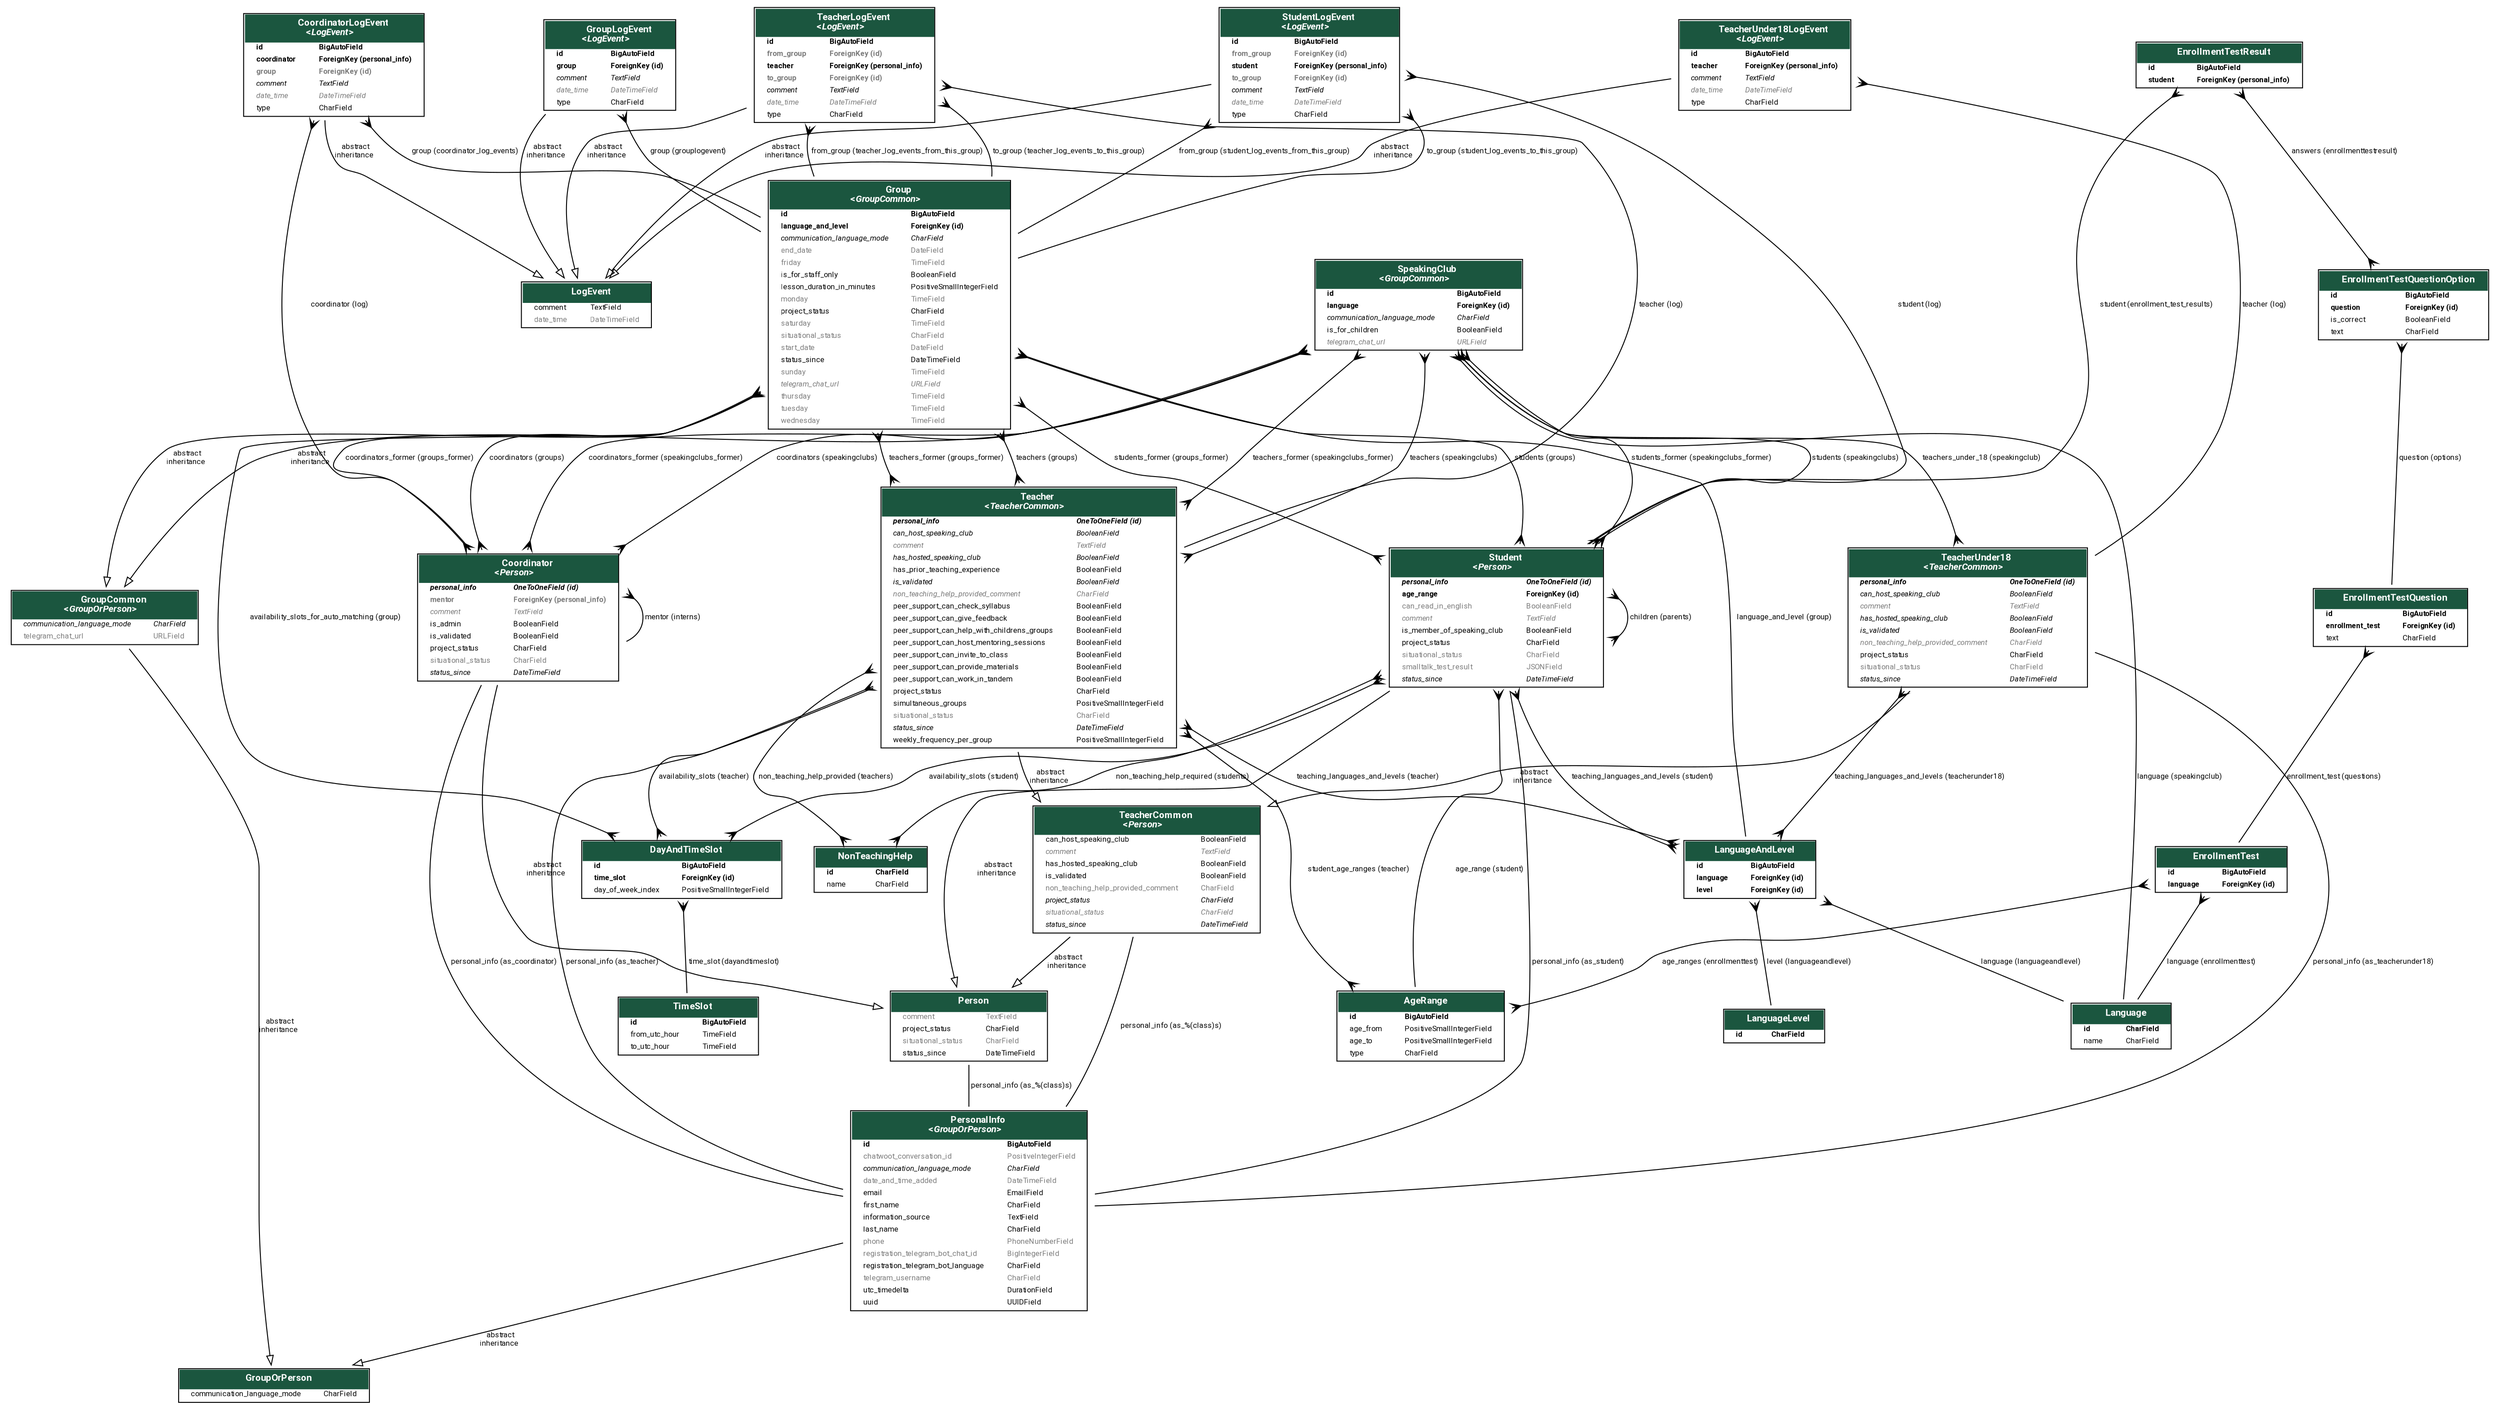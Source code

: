 digraph model_graph {
  // Dotfile by Django-Extensions graph_models
  // Created: 2023-09-27 17:02
  // Cli Options: --output erd.dot --theme django2018 --layout fdp --rankdir TB --arrow crow --verbosity 2 api

  fontname = "Roboto"
  fontsize = 8
  splines  = true
  rankdir = "TB"

  node [
    fontname = "Roboto"
    fontsize = 8
    shape = "plaintext"
  ]

  edge [
    fontname = "Roboto"
    fontsize = 8
  ]

  // Labels


  api_models_shared_abstract_person_Person [label=<
    <TABLE BGCOLOR="white" BORDER="1" CELLBORDER="0" CELLSPACING="0">
    <TR><TD COLSPAN="2" CELLPADDING="5" ALIGN="CENTER" BGCOLOR="#1b563f">
    <FONT FACE="Roboto" COLOR="white" POINT-SIZE="10"><B>
    Person
    </B></FONT></TD></TR>
  
  
    <TR><TD ALIGN="LEFT" BORDER="0">
    <FONT COLOR="#7B7B7B" FACE="Roboto">comment</FONT>
    </TD><TD ALIGN="LEFT">
    <FONT COLOR="#7B7B7B" FACE="Roboto">TextField</FONT>
    </TD></TR>
  
  
  
    <TR><TD ALIGN="LEFT" BORDER="0">
    <FONT FACE="Roboto">project_status</FONT>
    </TD><TD ALIGN="LEFT">
    <FONT FACE="Roboto">CharField</FONT>
    </TD></TR>
  
  
  
    <TR><TD ALIGN="LEFT" BORDER="0">
    <FONT COLOR="#7B7B7B" FACE="Roboto">situational_status</FONT>
    </TD><TD ALIGN="LEFT">
    <FONT COLOR="#7B7B7B" FACE="Roboto">CharField</FONT>
    </TD></TR>
  
  
  
    <TR><TD ALIGN="LEFT" BORDER="0">
    <FONT FACE="Roboto">status_since</FONT>
    </TD><TD ALIGN="LEFT">
    <FONT FACE="Roboto">DateTimeField</FONT>
    </TD></TR>
  
  
    </TABLE>
    >]

  api_models_group_GroupCommon [label=<
    <TABLE BGCOLOR="white" BORDER="1" CELLBORDER="0" CELLSPACING="0">
    <TR><TD COLSPAN="2" CELLPADDING="5" ALIGN="CENTER" BGCOLOR="#1b563f">
    <FONT FACE="Roboto" COLOR="white" POINT-SIZE="10"><B>
    GroupCommon<BR/>&lt;<FONT FACE="Roboto"><I>GroupOrPerson</I></FONT>&gt;
    </B></FONT></TD></TR>
  
  
    <TR><TD ALIGN="LEFT" BORDER="0">
    <FONT FACE="Roboto"><I>communication_language_mode</I></FONT>
    </TD><TD ALIGN="LEFT">
    <FONT FACE="Roboto"><I>CharField</I></FONT>
    </TD></TR>
  
  
  
    <TR><TD ALIGN="LEFT" BORDER="0">
    <FONT COLOR="#7B7B7B" FACE="Roboto">telegram_chat_url</FONT>
    </TD><TD ALIGN="LEFT">
    <FONT COLOR="#7B7B7B" FACE="Roboto">URLField</FONT>
    </TD></TR>
  
  
    </TABLE>
    >]

  api_models_shared_abstract_teacher_common_TeacherCommon [label=<
    <TABLE BGCOLOR="white" BORDER="1" CELLBORDER="0" CELLSPACING="0">
    <TR><TD COLSPAN="2" CELLPADDING="5" ALIGN="CENTER" BGCOLOR="#1b563f">
    <FONT FACE="Roboto" COLOR="white" POINT-SIZE="10"><B>
    TeacherCommon<BR/>&lt;<FONT FACE="Roboto"><I>Person</I></FONT>&gt;
    </B></FONT></TD></TR>
  
  
    <TR><TD ALIGN="LEFT" BORDER="0">
    <FONT FACE="Roboto">can_host_speaking_club</FONT>
    </TD><TD ALIGN="LEFT">
    <FONT FACE="Roboto">BooleanField</FONT>
    </TD></TR>
  
  
  
    <TR><TD ALIGN="LEFT" BORDER="0">
    <FONT COLOR="#7B7B7B" FACE="Roboto"><I>comment</I></FONT>
    </TD><TD ALIGN="LEFT">
    <FONT COLOR="#7B7B7B" FACE="Roboto"><I>TextField</I></FONT>
    </TD></TR>
  
  
  
    <TR><TD ALIGN="LEFT" BORDER="0">
    <FONT FACE="Roboto">has_hosted_speaking_club</FONT>
    </TD><TD ALIGN="LEFT">
    <FONT FACE="Roboto">BooleanField</FONT>
    </TD></TR>
  
  
  
    <TR><TD ALIGN="LEFT" BORDER="0">
    <FONT FACE="Roboto">is_validated</FONT>
    </TD><TD ALIGN="LEFT">
    <FONT FACE="Roboto">BooleanField</FONT>
    </TD></TR>
  
  
  
    <TR><TD ALIGN="LEFT" BORDER="0">
    <FONT COLOR="#7B7B7B" FACE="Roboto">non_teaching_help_provided_comment</FONT>
    </TD><TD ALIGN="LEFT">
    <FONT COLOR="#7B7B7B" FACE="Roboto">CharField</FONT>
    </TD></TR>
  
  
  
    <TR><TD ALIGN="LEFT" BORDER="0">
    <FONT FACE="Roboto"><I>project_status</I></FONT>
    </TD><TD ALIGN="LEFT">
    <FONT FACE="Roboto"><I>CharField</I></FONT>
    </TD></TR>
  
  
  
    <TR><TD ALIGN="LEFT" BORDER="0">
    <FONT COLOR="#7B7B7B" FACE="Roboto"><I>situational_status</I></FONT>
    </TD><TD ALIGN="LEFT">
    <FONT COLOR="#7B7B7B" FACE="Roboto"><I>CharField</I></FONT>
    </TD></TR>
  
  
  
    <TR><TD ALIGN="LEFT" BORDER="0">
    <FONT FACE="Roboto"><I>status_since</I></FONT>
    </TD><TD ALIGN="LEFT">
    <FONT FACE="Roboto"><I>DateTimeField</I></FONT>
    </TD></TR>
  
  
    </TABLE>
    >]

  api_models_shared_abstract_group_or_person_GroupOrPerson [label=<
    <TABLE BGCOLOR="white" BORDER="1" CELLBORDER="0" CELLSPACING="0">
    <TR><TD COLSPAN="2" CELLPADDING="5" ALIGN="CENTER" BGCOLOR="#1b563f">
    <FONT FACE="Roboto" COLOR="white" POINT-SIZE="10"><B>
    GroupOrPerson
    </B></FONT></TD></TR>
  
  
    <TR><TD ALIGN="LEFT" BORDER="0">
    <FONT FACE="Roboto">communication_language_mode</FONT>
    </TD><TD ALIGN="LEFT">
    <FONT FACE="Roboto">CharField</FONT>
    </TD></TR>
  
  
    </TABLE>
    >]

  api_models_log_event_LogEvent [label=<
    <TABLE BGCOLOR="white" BORDER="1" CELLBORDER="0" CELLSPACING="0">
    <TR><TD COLSPAN="2" CELLPADDING="5" ALIGN="CENTER" BGCOLOR="#1b563f">
    <FONT FACE="Roboto" COLOR="white" POINT-SIZE="10"><B>
    LogEvent
    </B></FONT></TD></TR>
  
  
    <TR><TD ALIGN="LEFT" BORDER="0">
    <FONT FACE="Roboto">comment</FONT>
    </TD><TD ALIGN="LEFT">
    <FONT FACE="Roboto">TextField</FONT>
    </TD></TR>
  
  
  
    <TR><TD ALIGN="LEFT" BORDER="0">
    <FONT COLOR="#7B7B7B" FACE="Roboto">date_time</FONT>
    </TD><TD ALIGN="LEFT">
    <FONT COLOR="#7B7B7B" FACE="Roboto">DateTimeField</FONT>
    </TD></TR>
  
  
    </TABLE>
    >]

  api_models_age_range_AgeRange [label=<
    <TABLE BGCOLOR="white" BORDER="1" CELLBORDER="0" CELLSPACING="0">
    <TR><TD COLSPAN="2" CELLPADDING="5" ALIGN="CENTER" BGCOLOR="#1b563f">
    <FONT FACE="Roboto" COLOR="white" POINT-SIZE="10"><B>
    AgeRange
    </B></FONT></TD></TR>
  
  
    <TR><TD ALIGN="LEFT" BORDER="0">
    <FONT FACE="Roboto"><B>id</B></FONT>
    </TD><TD ALIGN="LEFT">
    <FONT FACE="Roboto"><B>BigAutoField</B></FONT>
    </TD></TR>
  
  
  
    <TR><TD ALIGN="LEFT" BORDER="0">
    <FONT FACE="Roboto">age_from</FONT>
    </TD><TD ALIGN="LEFT">
    <FONT FACE="Roboto">PositiveSmallIntegerField</FONT>
    </TD></TR>
  
  
  
    <TR><TD ALIGN="LEFT" BORDER="0">
    <FONT FACE="Roboto">age_to</FONT>
    </TD><TD ALIGN="LEFT">
    <FONT FACE="Roboto">PositiveSmallIntegerField</FONT>
    </TD></TR>
  
  
  
    <TR><TD ALIGN="LEFT" BORDER="0">
    <FONT FACE="Roboto">type</FONT>
    </TD><TD ALIGN="LEFT">
    <FONT FACE="Roboto">CharField</FONT>
    </TD></TR>
  
  
    </TABLE>
    >]

  api_models_personal_info_PersonalInfo [label=<
    <TABLE BGCOLOR="white" BORDER="1" CELLBORDER="0" CELLSPACING="0">
    <TR><TD COLSPAN="2" CELLPADDING="5" ALIGN="CENTER" BGCOLOR="#1b563f">
    <FONT FACE="Roboto" COLOR="white" POINT-SIZE="10"><B>
    PersonalInfo<BR/>&lt;<FONT FACE="Roboto"><I>GroupOrPerson</I></FONT>&gt;
    </B></FONT></TD></TR>
  
  
    <TR><TD ALIGN="LEFT" BORDER="0">
    <FONT FACE="Roboto"><B>id</B></FONT>
    </TD><TD ALIGN="LEFT">
    <FONT FACE="Roboto"><B>BigAutoField</B></FONT>
    </TD></TR>
  
  
  
    <TR><TD ALIGN="LEFT" BORDER="0">
    <FONT COLOR="#7B7B7B" FACE="Roboto">chatwoot_conversation_id</FONT>
    </TD><TD ALIGN="LEFT">
    <FONT COLOR="#7B7B7B" FACE="Roboto">PositiveIntegerField</FONT>
    </TD></TR>
  
  
  
    <TR><TD ALIGN="LEFT" BORDER="0">
    <FONT FACE="Roboto"><I>communication_language_mode</I></FONT>
    </TD><TD ALIGN="LEFT">
    <FONT FACE="Roboto"><I>CharField</I></FONT>
    </TD></TR>
  
  
  
    <TR><TD ALIGN="LEFT" BORDER="0">
    <FONT COLOR="#7B7B7B" FACE="Roboto">date_and_time_added</FONT>
    </TD><TD ALIGN="LEFT">
    <FONT COLOR="#7B7B7B" FACE="Roboto">DateTimeField</FONT>
    </TD></TR>
  
  
  
    <TR><TD ALIGN="LEFT" BORDER="0">
    <FONT FACE="Roboto">email</FONT>
    </TD><TD ALIGN="LEFT">
    <FONT FACE="Roboto">EmailField</FONT>
    </TD></TR>
  
  
  
    <TR><TD ALIGN="LEFT" BORDER="0">
    <FONT FACE="Roboto">first_name</FONT>
    </TD><TD ALIGN="LEFT">
    <FONT FACE="Roboto">CharField</FONT>
    </TD></TR>
  
  
  
    <TR><TD ALIGN="LEFT" BORDER="0">
    <FONT FACE="Roboto">information_source</FONT>
    </TD><TD ALIGN="LEFT">
    <FONT FACE="Roboto">TextField</FONT>
    </TD></TR>
  
  
  
    <TR><TD ALIGN="LEFT" BORDER="0">
    <FONT FACE="Roboto">last_name</FONT>
    </TD><TD ALIGN="LEFT">
    <FONT FACE="Roboto">CharField</FONT>
    </TD></TR>
  
  
  
    <TR><TD ALIGN="LEFT" BORDER="0">
    <FONT COLOR="#7B7B7B" FACE="Roboto">phone</FONT>
    </TD><TD ALIGN="LEFT">
    <FONT COLOR="#7B7B7B" FACE="Roboto">PhoneNumberField</FONT>
    </TD></TR>
  
  
  
    <TR><TD ALIGN="LEFT" BORDER="0">
    <FONT COLOR="#7B7B7B" FACE="Roboto">registration_telegram_bot_chat_id</FONT>
    </TD><TD ALIGN="LEFT">
    <FONT COLOR="#7B7B7B" FACE="Roboto">BigIntegerField</FONT>
    </TD></TR>
  
  
  
    <TR><TD ALIGN="LEFT" BORDER="0">
    <FONT FACE="Roboto">registration_telegram_bot_language</FONT>
    </TD><TD ALIGN="LEFT">
    <FONT FACE="Roboto">CharField</FONT>
    </TD></TR>
  
  
  
    <TR><TD ALIGN="LEFT" BORDER="0">
    <FONT COLOR="#7B7B7B" FACE="Roboto">telegram_username</FONT>
    </TD><TD ALIGN="LEFT">
    <FONT COLOR="#7B7B7B" FACE="Roboto">CharField</FONT>
    </TD></TR>
  
  
  
    <TR><TD ALIGN="LEFT" BORDER="0">
    <FONT FACE="Roboto">utc_timedelta</FONT>
    </TD><TD ALIGN="LEFT">
    <FONT FACE="Roboto">DurationField</FONT>
    </TD></TR>
  
  
  
    <TR><TD ALIGN="LEFT" BORDER="0">
    <FONT FACE="Roboto">uuid</FONT>
    </TD><TD ALIGN="LEFT">
    <FONT FACE="Roboto">UUIDField</FONT>
    </TD></TR>
  
  
    </TABLE>
    >]

  api_models_coordinator_Coordinator [label=<
    <TABLE BGCOLOR="white" BORDER="1" CELLBORDER="0" CELLSPACING="0">
    <TR><TD COLSPAN="2" CELLPADDING="5" ALIGN="CENTER" BGCOLOR="#1b563f">
    <FONT FACE="Roboto" COLOR="white" POINT-SIZE="10"><B>
    Coordinator<BR/>&lt;<FONT FACE="Roboto"><I>Person</I></FONT>&gt;
    </B></FONT></TD></TR>
  
  
    <TR><TD ALIGN="LEFT" BORDER="0">
    <FONT FACE="Roboto"><I><B>personal_info</B></I></FONT>
    </TD><TD ALIGN="LEFT">
    <FONT FACE="Roboto"><I><B>OneToOneField (id)</B></I></FONT>
    </TD></TR>
  
  
  
    <TR><TD ALIGN="LEFT" BORDER="0">
    <FONT COLOR="#7B7B7B" FACE="Roboto"><B>mentor</B></FONT>
    </TD><TD ALIGN="LEFT">
    <FONT COLOR="#7B7B7B" FACE="Roboto"><B>ForeignKey (personal_info)</B></FONT>
    </TD></TR>
  
  
  
    <TR><TD ALIGN="LEFT" BORDER="0">
    <FONT COLOR="#7B7B7B" FACE="Roboto"><I>comment</I></FONT>
    </TD><TD ALIGN="LEFT">
    <FONT COLOR="#7B7B7B" FACE="Roboto"><I>TextField</I></FONT>
    </TD></TR>
  
  
  
    <TR><TD ALIGN="LEFT" BORDER="0">
    <FONT FACE="Roboto">is_admin</FONT>
    </TD><TD ALIGN="LEFT">
    <FONT FACE="Roboto">BooleanField</FONT>
    </TD></TR>
  
  
  
    <TR><TD ALIGN="LEFT" BORDER="0">
    <FONT FACE="Roboto">is_validated</FONT>
    </TD><TD ALIGN="LEFT">
    <FONT FACE="Roboto">BooleanField</FONT>
    </TD></TR>
  
  
  
    <TR><TD ALIGN="LEFT" BORDER="0">
    <FONT FACE="Roboto">project_status</FONT>
    </TD><TD ALIGN="LEFT">
    <FONT FACE="Roboto">CharField</FONT>
    </TD></TR>
  
  
  
    <TR><TD ALIGN="LEFT" BORDER="0">
    <FONT COLOR="#7B7B7B" FACE="Roboto">situational_status</FONT>
    </TD><TD ALIGN="LEFT">
    <FONT COLOR="#7B7B7B" FACE="Roboto">CharField</FONT>
    </TD></TR>
  
  
  
    <TR><TD ALIGN="LEFT" BORDER="0">
    <FONT FACE="Roboto"><I>status_since</I></FONT>
    </TD><TD ALIGN="LEFT">
    <FONT FACE="Roboto"><I>DateTimeField</I></FONT>
    </TD></TR>
  
  
    </TABLE>
    >]

  api_models_day_and_time_slot_TimeSlot [label=<
    <TABLE BGCOLOR="white" BORDER="1" CELLBORDER="0" CELLSPACING="0">
    <TR><TD COLSPAN="2" CELLPADDING="5" ALIGN="CENTER" BGCOLOR="#1b563f">
    <FONT FACE="Roboto" COLOR="white" POINT-SIZE="10"><B>
    TimeSlot
    </B></FONT></TD></TR>
  
  
    <TR><TD ALIGN="LEFT" BORDER="0">
    <FONT FACE="Roboto"><B>id</B></FONT>
    </TD><TD ALIGN="LEFT">
    <FONT FACE="Roboto"><B>BigAutoField</B></FONT>
    </TD></TR>
  
  
  
    <TR><TD ALIGN="LEFT" BORDER="0">
    <FONT FACE="Roboto">from_utc_hour</FONT>
    </TD><TD ALIGN="LEFT">
    <FONT FACE="Roboto">TimeField</FONT>
    </TD></TR>
  
  
  
    <TR><TD ALIGN="LEFT" BORDER="0">
    <FONT FACE="Roboto">to_utc_hour</FONT>
    </TD><TD ALIGN="LEFT">
    <FONT FACE="Roboto">TimeField</FONT>
    </TD></TR>
  
  
    </TABLE>
    >]

  api_models_day_and_time_slot_DayAndTimeSlot [label=<
    <TABLE BGCOLOR="white" BORDER="1" CELLBORDER="0" CELLSPACING="0">
    <TR><TD COLSPAN="2" CELLPADDING="5" ALIGN="CENTER" BGCOLOR="#1b563f">
    <FONT FACE="Roboto" COLOR="white" POINT-SIZE="10"><B>
    DayAndTimeSlot
    </B></FONT></TD></TR>
  
  
    <TR><TD ALIGN="LEFT" BORDER="0">
    <FONT FACE="Roboto"><B>id</B></FONT>
    </TD><TD ALIGN="LEFT">
    <FONT FACE="Roboto"><B>BigAutoField</B></FONT>
    </TD></TR>
  
  
  
    <TR><TD ALIGN="LEFT" BORDER="0">
    <FONT FACE="Roboto"><B>time_slot</B></FONT>
    </TD><TD ALIGN="LEFT">
    <FONT FACE="Roboto"><B>ForeignKey (id)</B></FONT>
    </TD></TR>
  
  
  
    <TR><TD ALIGN="LEFT" BORDER="0">
    <FONT FACE="Roboto">day_of_week_index</FONT>
    </TD><TD ALIGN="LEFT">
    <FONT FACE="Roboto">PositiveSmallIntegerField</FONT>
    </TD></TR>
  
  
    </TABLE>
    >]

  api_models_language_and_level_Language [label=<
    <TABLE BGCOLOR="white" BORDER="1" CELLBORDER="0" CELLSPACING="0">
    <TR><TD COLSPAN="2" CELLPADDING="5" ALIGN="CENTER" BGCOLOR="#1b563f">
    <FONT FACE="Roboto" COLOR="white" POINT-SIZE="10"><B>
    Language
    </B></FONT></TD></TR>
  
  
    <TR><TD ALIGN="LEFT" BORDER="0">
    <FONT FACE="Roboto"><B>id</B></FONT>
    </TD><TD ALIGN="LEFT">
    <FONT FACE="Roboto"><B>CharField</B></FONT>
    </TD></TR>
  
  
  
    <TR><TD ALIGN="LEFT" BORDER="0">
    <FONT FACE="Roboto">name</FONT>
    </TD><TD ALIGN="LEFT">
    <FONT FACE="Roboto">CharField</FONT>
    </TD></TR>
  
  
    </TABLE>
    >]

  api_models_language_and_level_LanguageLevel [label=<
    <TABLE BGCOLOR="white" BORDER="1" CELLBORDER="0" CELLSPACING="0">
    <TR><TD COLSPAN="2" CELLPADDING="5" ALIGN="CENTER" BGCOLOR="#1b563f">
    <FONT FACE="Roboto" COLOR="white" POINT-SIZE="10"><B>
    LanguageLevel
    </B></FONT></TD></TR>
  
  
    <TR><TD ALIGN="LEFT" BORDER="0">
    <FONT FACE="Roboto"><B>id</B></FONT>
    </TD><TD ALIGN="LEFT">
    <FONT FACE="Roboto"><B>CharField</B></FONT>
    </TD></TR>
  
  
    </TABLE>
    >]

  api_models_language_and_level_LanguageAndLevel [label=<
    <TABLE BGCOLOR="white" BORDER="1" CELLBORDER="0" CELLSPACING="0">
    <TR><TD COLSPAN="2" CELLPADDING="5" ALIGN="CENTER" BGCOLOR="#1b563f">
    <FONT FACE="Roboto" COLOR="white" POINT-SIZE="10"><B>
    LanguageAndLevel
    </B></FONT></TD></TR>
  
  
    <TR><TD ALIGN="LEFT" BORDER="0">
    <FONT FACE="Roboto"><B>id</B></FONT>
    </TD><TD ALIGN="LEFT">
    <FONT FACE="Roboto"><B>BigAutoField</B></FONT>
    </TD></TR>
  
  
  
    <TR><TD ALIGN="LEFT" BORDER="0">
    <FONT FACE="Roboto"><B>language</B></FONT>
    </TD><TD ALIGN="LEFT">
    <FONT FACE="Roboto"><B>ForeignKey (id)</B></FONT>
    </TD></TR>
  
  
  
    <TR><TD ALIGN="LEFT" BORDER="0">
    <FONT FACE="Roboto"><B>level</B></FONT>
    </TD><TD ALIGN="LEFT">
    <FONT FACE="Roboto"><B>ForeignKey (id)</B></FONT>
    </TD></TR>
  
  
    </TABLE>
    >]

  api_models_non_teaching_help_NonTeachingHelp [label=<
    <TABLE BGCOLOR="white" BORDER="1" CELLBORDER="0" CELLSPACING="0">
    <TR><TD COLSPAN="2" CELLPADDING="5" ALIGN="CENTER" BGCOLOR="#1b563f">
    <FONT FACE="Roboto" COLOR="white" POINT-SIZE="10"><B>
    NonTeachingHelp
    </B></FONT></TD></TR>
  
  
    <TR><TD ALIGN="LEFT" BORDER="0">
    <FONT FACE="Roboto"><B>id</B></FONT>
    </TD><TD ALIGN="LEFT">
    <FONT FACE="Roboto"><B>CharField</B></FONT>
    </TD></TR>
  
  
  
    <TR><TD ALIGN="LEFT" BORDER="0">
    <FONT FACE="Roboto">name</FONT>
    </TD><TD ALIGN="LEFT">
    <FONT FACE="Roboto">CharField</FONT>
    </TD></TR>
  
  
    </TABLE>
    >]

  api_models_student_Student [label=<
    <TABLE BGCOLOR="white" BORDER="1" CELLBORDER="0" CELLSPACING="0">
    <TR><TD COLSPAN="2" CELLPADDING="5" ALIGN="CENTER" BGCOLOR="#1b563f">
    <FONT FACE="Roboto" COLOR="white" POINT-SIZE="10"><B>
    Student<BR/>&lt;<FONT FACE="Roboto"><I>Person</I></FONT>&gt;
    </B></FONT></TD></TR>
  
  
    <TR><TD ALIGN="LEFT" BORDER="0">
    <FONT FACE="Roboto"><I><B>personal_info</B></I></FONT>
    </TD><TD ALIGN="LEFT">
    <FONT FACE="Roboto"><I><B>OneToOneField (id)</B></I></FONT>
    </TD></TR>
  
  
  
    <TR><TD ALIGN="LEFT" BORDER="0">
    <FONT FACE="Roboto"><B>age_range</B></FONT>
    </TD><TD ALIGN="LEFT">
    <FONT FACE="Roboto"><B>ForeignKey (id)</B></FONT>
    </TD></TR>
  
  
  
    <TR><TD ALIGN="LEFT" BORDER="0">
    <FONT COLOR="#7B7B7B" FACE="Roboto">can_read_in_english</FONT>
    </TD><TD ALIGN="LEFT">
    <FONT COLOR="#7B7B7B" FACE="Roboto">BooleanField</FONT>
    </TD></TR>
  
  
  
    <TR><TD ALIGN="LEFT" BORDER="0">
    <FONT COLOR="#7B7B7B" FACE="Roboto"><I>comment</I></FONT>
    </TD><TD ALIGN="LEFT">
    <FONT COLOR="#7B7B7B" FACE="Roboto"><I>TextField</I></FONT>
    </TD></TR>
  
  
  
    <TR><TD ALIGN="LEFT" BORDER="0">
    <FONT FACE="Roboto">is_member_of_speaking_club</FONT>
    </TD><TD ALIGN="LEFT">
    <FONT FACE="Roboto">BooleanField</FONT>
    </TD></TR>
  
  
  
    <TR><TD ALIGN="LEFT" BORDER="0">
    <FONT FACE="Roboto">project_status</FONT>
    </TD><TD ALIGN="LEFT">
    <FONT FACE="Roboto">CharField</FONT>
    </TD></TR>
  
  
  
    <TR><TD ALIGN="LEFT" BORDER="0">
    <FONT COLOR="#7B7B7B" FACE="Roboto">situational_status</FONT>
    </TD><TD ALIGN="LEFT">
    <FONT COLOR="#7B7B7B" FACE="Roboto">CharField</FONT>
    </TD></TR>
  
  
  
    <TR><TD ALIGN="LEFT" BORDER="0">
    <FONT COLOR="#7B7B7B" FACE="Roboto">smalltalk_test_result</FONT>
    </TD><TD ALIGN="LEFT">
    <FONT COLOR="#7B7B7B" FACE="Roboto">JSONField</FONT>
    </TD></TR>
  
  
  
    <TR><TD ALIGN="LEFT" BORDER="0">
    <FONT FACE="Roboto"><I>status_since</I></FONT>
    </TD><TD ALIGN="LEFT">
    <FONT FACE="Roboto"><I>DateTimeField</I></FONT>
    </TD></TR>
  
  
    </TABLE>
    >]

  api_models_enrollment_test_EnrollmentTest [label=<
    <TABLE BGCOLOR="white" BORDER="1" CELLBORDER="0" CELLSPACING="0">
    <TR><TD COLSPAN="2" CELLPADDING="5" ALIGN="CENTER" BGCOLOR="#1b563f">
    <FONT FACE="Roboto" COLOR="white" POINT-SIZE="10"><B>
    EnrollmentTest
    </B></FONT></TD></TR>
  
  
    <TR><TD ALIGN="LEFT" BORDER="0">
    <FONT FACE="Roboto"><B>id</B></FONT>
    </TD><TD ALIGN="LEFT">
    <FONT FACE="Roboto"><B>BigAutoField</B></FONT>
    </TD></TR>
  
  
  
    <TR><TD ALIGN="LEFT" BORDER="0">
    <FONT FACE="Roboto"><B>language</B></FONT>
    </TD><TD ALIGN="LEFT">
    <FONT FACE="Roboto"><B>ForeignKey (id)</B></FONT>
    </TD></TR>
  
  
    </TABLE>
    >]

  api_models_enrollment_test_EnrollmentTestQuestion [label=<
    <TABLE BGCOLOR="white" BORDER="1" CELLBORDER="0" CELLSPACING="0">
    <TR><TD COLSPAN="2" CELLPADDING="5" ALIGN="CENTER" BGCOLOR="#1b563f">
    <FONT FACE="Roboto" COLOR="white" POINT-SIZE="10"><B>
    EnrollmentTestQuestion
    </B></FONT></TD></TR>
  
  
    <TR><TD ALIGN="LEFT" BORDER="0">
    <FONT FACE="Roboto"><B>id</B></FONT>
    </TD><TD ALIGN="LEFT">
    <FONT FACE="Roboto"><B>BigAutoField</B></FONT>
    </TD></TR>
  
  
  
    <TR><TD ALIGN="LEFT" BORDER="0">
    <FONT FACE="Roboto"><B>enrollment_test</B></FONT>
    </TD><TD ALIGN="LEFT">
    <FONT FACE="Roboto"><B>ForeignKey (id)</B></FONT>
    </TD></TR>
  
  
  
    <TR><TD ALIGN="LEFT" BORDER="0">
    <FONT FACE="Roboto">text</FONT>
    </TD><TD ALIGN="LEFT">
    <FONT FACE="Roboto">CharField</FONT>
    </TD></TR>
  
  
    </TABLE>
    >]

  api_models_enrollment_test_EnrollmentTestQuestionOption [label=<
    <TABLE BGCOLOR="white" BORDER="1" CELLBORDER="0" CELLSPACING="0">
    <TR><TD COLSPAN="2" CELLPADDING="5" ALIGN="CENTER" BGCOLOR="#1b563f">
    <FONT FACE="Roboto" COLOR="white" POINT-SIZE="10"><B>
    EnrollmentTestQuestionOption
    </B></FONT></TD></TR>
  
  
    <TR><TD ALIGN="LEFT" BORDER="0">
    <FONT FACE="Roboto"><B>id</B></FONT>
    </TD><TD ALIGN="LEFT">
    <FONT FACE="Roboto"><B>BigAutoField</B></FONT>
    </TD></TR>
  
  
  
    <TR><TD ALIGN="LEFT" BORDER="0">
    <FONT FACE="Roboto"><B>question</B></FONT>
    </TD><TD ALIGN="LEFT">
    <FONT FACE="Roboto"><B>ForeignKey (id)</B></FONT>
    </TD></TR>
  
  
  
    <TR><TD ALIGN="LEFT" BORDER="0">
    <FONT FACE="Roboto">is_correct</FONT>
    </TD><TD ALIGN="LEFT">
    <FONT FACE="Roboto">BooleanField</FONT>
    </TD></TR>
  
  
  
    <TR><TD ALIGN="LEFT" BORDER="0">
    <FONT FACE="Roboto">text</FONT>
    </TD><TD ALIGN="LEFT">
    <FONT FACE="Roboto">CharField</FONT>
    </TD></TR>
  
  
    </TABLE>
    >]

  api_models_enrollment_test_EnrollmentTestResult [label=<
    <TABLE BGCOLOR="white" BORDER="1" CELLBORDER="0" CELLSPACING="0">
    <TR><TD COLSPAN="2" CELLPADDING="5" ALIGN="CENTER" BGCOLOR="#1b563f">
    <FONT FACE="Roboto" COLOR="white" POINT-SIZE="10"><B>
    EnrollmentTestResult
    </B></FONT></TD></TR>
  
  
    <TR><TD ALIGN="LEFT" BORDER="0">
    <FONT FACE="Roboto"><B>id</B></FONT>
    </TD><TD ALIGN="LEFT">
    <FONT FACE="Roboto"><B>BigAutoField</B></FONT>
    </TD></TR>
  
  
  
    <TR><TD ALIGN="LEFT" BORDER="0">
    <FONT FACE="Roboto"><B>student</B></FONT>
    </TD><TD ALIGN="LEFT">
    <FONT FACE="Roboto"><B>ForeignKey (personal_info)</B></FONT>
    </TD></TR>
  
  
    </TABLE>
    >]

  api_models_teacher_Teacher [label=<
    <TABLE BGCOLOR="white" BORDER="1" CELLBORDER="0" CELLSPACING="0">
    <TR><TD COLSPAN="2" CELLPADDING="5" ALIGN="CENTER" BGCOLOR="#1b563f">
    <FONT FACE="Roboto" COLOR="white" POINT-SIZE="10"><B>
    Teacher<BR/>&lt;<FONT FACE="Roboto"><I>TeacherCommon</I></FONT>&gt;
    </B></FONT></TD></TR>
  
  
    <TR><TD ALIGN="LEFT" BORDER="0">
    <FONT FACE="Roboto"><I><B>personal_info</B></I></FONT>
    </TD><TD ALIGN="LEFT">
    <FONT FACE="Roboto"><I><B>OneToOneField (id)</B></I></FONT>
    </TD></TR>
  
  
  
    <TR><TD ALIGN="LEFT" BORDER="0">
    <FONT FACE="Roboto"><I>can_host_speaking_club</I></FONT>
    </TD><TD ALIGN="LEFT">
    <FONT FACE="Roboto"><I>BooleanField</I></FONT>
    </TD></TR>
  
  
  
    <TR><TD ALIGN="LEFT" BORDER="0">
    <FONT COLOR="#7B7B7B" FACE="Roboto"><I>comment</I></FONT>
    </TD><TD ALIGN="LEFT">
    <FONT COLOR="#7B7B7B" FACE="Roboto"><I>TextField</I></FONT>
    </TD></TR>
  
  
  
    <TR><TD ALIGN="LEFT" BORDER="0">
    <FONT FACE="Roboto"><I>has_hosted_speaking_club</I></FONT>
    </TD><TD ALIGN="LEFT">
    <FONT FACE="Roboto"><I>BooleanField</I></FONT>
    </TD></TR>
  
  
  
    <TR><TD ALIGN="LEFT" BORDER="0">
    <FONT FACE="Roboto">has_prior_teaching_experience</FONT>
    </TD><TD ALIGN="LEFT">
    <FONT FACE="Roboto">BooleanField</FONT>
    </TD></TR>
  
  
  
    <TR><TD ALIGN="LEFT" BORDER="0">
    <FONT FACE="Roboto"><I>is_validated</I></FONT>
    </TD><TD ALIGN="LEFT">
    <FONT FACE="Roboto"><I>BooleanField</I></FONT>
    </TD></TR>
  
  
  
    <TR><TD ALIGN="LEFT" BORDER="0">
    <FONT COLOR="#7B7B7B" FACE="Roboto"><I>non_teaching_help_provided_comment</I></FONT>
    </TD><TD ALIGN="LEFT">
    <FONT COLOR="#7B7B7B" FACE="Roboto"><I>CharField</I></FONT>
    </TD></TR>
  
  
  
    <TR><TD ALIGN="LEFT" BORDER="0">
    <FONT FACE="Roboto">peer_support_can_check_syllabus</FONT>
    </TD><TD ALIGN="LEFT">
    <FONT FACE="Roboto">BooleanField</FONT>
    </TD></TR>
  
  
  
    <TR><TD ALIGN="LEFT" BORDER="0">
    <FONT FACE="Roboto">peer_support_can_give_feedback</FONT>
    </TD><TD ALIGN="LEFT">
    <FONT FACE="Roboto">BooleanField</FONT>
    </TD></TR>
  
  
  
    <TR><TD ALIGN="LEFT" BORDER="0">
    <FONT FACE="Roboto">peer_support_can_help_with_childrens_groups</FONT>
    </TD><TD ALIGN="LEFT">
    <FONT FACE="Roboto">BooleanField</FONT>
    </TD></TR>
  
  
  
    <TR><TD ALIGN="LEFT" BORDER="0">
    <FONT FACE="Roboto">peer_support_can_host_mentoring_sessions</FONT>
    </TD><TD ALIGN="LEFT">
    <FONT FACE="Roboto">BooleanField</FONT>
    </TD></TR>
  
  
  
    <TR><TD ALIGN="LEFT" BORDER="0">
    <FONT FACE="Roboto">peer_support_can_invite_to_class</FONT>
    </TD><TD ALIGN="LEFT">
    <FONT FACE="Roboto">BooleanField</FONT>
    </TD></TR>
  
  
  
    <TR><TD ALIGN="LEFT" BORDER="0">
    <FONT FACE="Roboto">peer_support_can_provide_materials</FONT>
    </TD><TD ALIGN="LEFT">
    <FONT FACE="Roboto">BooleanField</FONT>
    </TD></TR>
  
  
  
    <TR><TD ALIGN="LEFT" BORDER="0">
    <FONT FACE="Roboto">peer_support_can_work_in_tandem</FONT>
    </TD><TD ALIGN="LEFT">
    <FONT FACE="Roboto">BooleanField</FONT>
    </TD></TR>
  
  
  
    <TR><TD ALIGN="LEFT" BORDER="0">
    <FONT FACE="Roboto">project_status</FONT>
    </TD><TD ALIGN="LEFT">
    <FONT FACE="Roboto">CharField</FONT>
    </TD></TR>
  
  
  
    <TR><TD ALIGN="LEFT" BORDER="0">
    <FONT FACE="Roboto">simultaneous_groups</FONT>
    </TD><TD ALIGN="LEFT">
    <FONT FACE="Roboto">PositiveSmallIntegerField</FONT>
    </TD></TR>
  
  
  
    <TR><TD ALIGN="LEFT" BORDER="0">
    <FONT COLOR="#7B7B7B" FACE="Roboto">situational_status</FONT>
    </TD><TD ALIGN="LEFT">
    <FONT COLOR="#7B7B7B" FACE="Roboto">CharField</FONT>
    </TD></TR>
  
  
  
    <TR><TD ALIGN="LEFT" BORDER="0">
    <FONT FACE="Roboto"><I>status_since</I></FONT>
    </TD><TD ALIGN="LEFT">
    <FONT FACE="Roboto"><I>DateTimeField</I></FONT>
    </TD></TR>
  
  
  
    <TR><TD ALIGN="LEFT" BORDER="0">
    <FONT FACE="Roboto">weekly_frequency_per_group</FONT>
    </TD><TD ALIGN="LEFT">
    <FONT FACE="Roboto">PositiveSmallIntegerField</FONT>
    </TD></TR>
  
  
    </TABLE>
    >]

  api_models_teacher_under_18_TeacherUnder18 [label=<
    <TABLE BGCOLOR="white" BORDER="1" CELLBORDER="0" CELLSPACING="0">
    <TR><TD COLSPAN="2" CELLPADDING="5" ALIGN="CENTER" BGCOLOR="#1b563f">
    <FONT FACE="Roboto" COLOR="white" POINT-SIZE="10"><B>
    TeacherUnder18<BR/>&lt;<FONT FACE="Roboto"><I>TeacherCommon</I></FONT>&gt;
    </B></FONT></TD></TR>
  
  
    <TR><TD ALIGN="LEFT" BORDER="0">
    <FONT FACE="Roboto"><I><B>personal_info</B></I></FONT>
    </TD><TD ALIGN="LEFT">
    <FONT FACE="Roboto"><I><B>OneToOneField (id)</B></I></FONT>
    </TD></TR>
  
  
  
    <TR><TD ALIGN="LEFT" BORDER="0">
    <FONT FACE="Roboto"><I>can_host_speaking_club</I></FONT>
    </TD><TD ALIGN="LEFT">
    <FONT FACE="Roboto"><I>BooleanField</I></FONT>
    </TD></TR>
  
  
  
    <TR><TD ALIGN="LEFT" BORDER="0">
    <FONT COLOR="#7B7B7B" FACE="Roboto"><I>comment</I></FONT>
    </TD><TD ALIGN="LEFT">
    <FONT COLOR="#7B7B7B" FACE="Roboto"><I>TextField</I></FONT>
    </TD></TR>
  
  
  
    <TR><TD ALIGN="LEFT" BORDER="0">
    <FONT FACE="Roboto"><I>has_hosted_speaking_club</I></FONT>
    </TD><TD ALIGN="LEFT">
    <FONT FACE="Roboto"><I>BooleanField</I></FONT>
    </TD></TR>
  
  
  
    <TR><TD ALIGN="LEFT" BORDER="0">
    <FONT FACE="Roboto"><I>is_validated</I></FONT>
    </TD><TD ALIGN="LEFT">
    <FONT FACE="Roboto"><I>BooleanField</I></FONT>
    </TD></TR>
  
  
  
    <TR><TD ALIGN="LEFT" BORDER="0">
    <FONT COLOR="#7B7B7B" FACE="Roboto"><I>non_teaching_help_provided_comment</I></FONT>
    </TD><TD ALIGN="LEFT">
    <FONT COLOR="#7B7B7B" FACE="Roboto"><I>CharField</I></FONT>
    </TD></TR>
  
  
  
    <TR><TD ALIGN="LEFT" BORDER="0">
    <FONT FACE="Roboto">project_status</FONT>
    </TD><TD ALIGN="LEFT">
    <FONT FACE="Roboto">CharField</FONT>
    </TD></TR>
  
  
  
    <TR><TD ALIGN="LEFT" BORDER="0">
    <FONT COLOR="#7B7B7B" FACE="Roboto">situational_status</FONT>
    </TD><TD ALIGN="LEFT">
    <FONT COLOR="#7B7B7B" FACE="Roboto">CharField</FONT>
    </TD></TR>
  
  
  
    <TR><TD ALIGN="LEFT" BORDER="0">
    <FONT FACE="Roboto"><I>status_since</I></FONT>
    </TD><TD ALIGN="LEFT">
    <FONT FACE="Roboto"><I>DateTimeField</I></FONT>
    </TD></TR>
  
  
    </TABLE>
    >]

  api_models_group_Group [label=<
    <TABLE BGCOLOR="white" BORDER="1" CELLBORDER="0" CELLSPACING="0">
    <TR><TD COLSPAN="2" CELLPADDING="5" ALIGN="CENTER" BGCOLOR="#1b563f">
    <FONT FACE="Roboto" COLOR="white" POINT-SIZE="10"><B>
    Group<BR/>&lt;<FONT FACE="Roboto"><I>GroupCommon</I></FONT>&gt;
    </B></FONT></TD></TR>
  
  
    <TR><TD ALIGN="LEFT" BORDER="0">
    <FONT FACE="Roboto"><B>id</B></FONT>
    </TD><TD ALIGN="LEFT">
    <FONT FACE="Roboto"><B>BigAutoField</B></FONT>
    </TD></TR>
  
  
  
    <TR><TD ALIGN="LEFT" BORDER="0">
    <FONT FACE="Roboto"><B>language_and_level</B></FONT>
    </TD><TD ALIGN="LEFT">
    <FONT FACE="Roboto"><B>ForeignKey (id)</B></FONT>
    </TD></TR>
  
  
  
    <TR><TD ALIGN="LEFT" BORDER="0">
    <FONT FACE="Roboto"><I>communication_language_mode</I></FONT>
    </TD><TD ALIGN="LEFT">
    <FONT FACE="Roboto"><I>CharField</I></FONT>
    </TD></TR>
  
  
  
    <TR><TD ALIGN="LEFT" BORDER="0">
    <FONT COLOR="#7B7B7B" FACE="Roboto">end_date</FONT>
    </TD><TD ALIGN="LEFT">
    <FONT COLOR="#7B7B7B" FACE="Roboto">DateField</FONT>
    </TD></TR>
  
  
  
    <TR><TD ALIGN="LEFT" BORDER="0">
    <FONT COLOR="#7B7B7B" FACE="Roboto">friday</FONT>
    </TD><TD ALIGN="LEFT">
    <FONT COLOR="#7B7B7B" FACE="Roboto">TimeField</FONT>
    </TD></TR>
  
  
  
    <TR><TD ALIGN="LEFT" BORDER="0">
    <FONT FACE="Roboto">is_for_staff_only</FONT>
    </TD><TD ALIGN="LEFT">
    <FONT FACE="Roboto">BooleanField</FONT>
    </TD></TR>
  
  
  
    <TR><TD ALIGN="LEFT" BORDER="0">
    <FONT FACE="Roboto">lesson_duration_in_minutes</FONT>
    </TD><TD ALIGN="LEFT">
    <FONT FACE="Roboto">PositiveSmallIntegerField</FONT>
    </TD></TR>
  
  
  
    <TR><TD ALIGN="LEFT" BORDER="0">
    <FONT COLOR="#7B7B7B" FACE="Roboto">monday</FONT>
    </TD><TD ALIGN="LEFT">
    <FONT COLOR="#7B7B7B" FACE="Roboto">TimeField</FONT>
    </TD></TR>
  
  
  
    <TR><TD ALIGN="LEFT" BORDER="0">
    <FONT FACE="Roboto">project_status</FONT>
    </TD><TD ALIGN="LEFT">
    <FONT FACE="Roboto">CharField</FONT>
    </TD></TR>
  
  
  
    <TR><TD ALIGN="LEFT" BORDER="0">
    <FONT COLOR="#7B7B7B" FACE="Roboto">saturday</FONT>
    </TD><TD ALIGN="LEFT">
    <FONT COLOR="#7B7B7B" FACE="Roboto">TimeField</FONT>
    </TD></TR>
  
  
  
    <TR><TD ALIGN="LEFT" BORDER="0">
    <FONT COLOR="#7B7B7B" FACE="Roboto">situational_status</FONT>
    </TD><TD ALIGN="LEFT">
    <FONT COLOR="#7B7B7B" FACE="Roboto">CharField</FONT>
    </TD></TR>
  
  
  
    <TR><TD ALIGN="LEFT" BORDER="0">
    <FONT COLOR="#7B7B7B" FACE="Roboto">start_date</FONT>
    </TD><TD ALIGN="LEFT">
    <FONT COLOR="#7B7B7B" FACE="Roboto">DateField</FONT>
    </TD></TR>
  
  
  
    <TR><TD ALIGN="LEFT" BORDER="0">
    <FONT FACE="Roboto">status_since</FONT>
    </TD><TD ALIGN="LEFT">
    <FONT FACE="Roboto">DateTimeField</FONT>
    </TD></TR>
  
  
  
    <TR><TD ALIGN="LEFT" BORDER="0">
    <FONT COLOR="#7B7B7B" FACE="Roboto">sunday</FONT>
    </TD><TD ALIGN="LEFT">
    <FONT COLOR="#7B7B7B" FACE="Roboto">TimeField</FONT>
    </TD></TR>
  
  
  
    <TR><TD ALIGN="LEFT" BORDER="0">
    <FONT COLOR="#7B7B7B" FACE="Roboto"><I>telegram_chat_url</I></FONT>
    </TD><TD ALIGN="LEFT">
    <FONT COLOR="#7B7B7B" FACE="Roboto"><I>URLField</I></FONT>
    </TD></TR>
  
  
  
    <TR><TD ALIGN="LEFT" BORDER="0">
    <FONT COLOR="#7B7B7B" FACE="Roboto">thursday</FONT>
    </TD><TD ALIGN="LEFT">
    <FONT COLOR="#7B7B7B" FACE="Roboto">TimeField</FONT>
    </TD></TR>
  
  
  
    <TR><TD ALIGN="LEFT" BORDER="0">
    <FONT COLOR="#7B7B7B" FACE="Roboto">tuesday</FONT>
    </TD><TD ALIGN="LEFT">
    <FONT COLOR="#7B7B7B" FACE="Roboto">TimeField</FONT>
    </TD></TR>
  
  
  
    <TR><TD ALIGN="LEFT" BORDER="0">
    <FONT COLOR="#7B7B7B" FACE="Roboto">wednesday</FONT>
    </TD><TD ALIGN="LEFT">
    <FONT COLOR="#7B7B7B" FACE="Roboto">TimeField</FONT>
    </TD></TR>
  
  
    </TABLE>
    >]

  api_models_group_SpeakingClub [label=<
    <TABLE BGCOLOR="white" BORDER="1" CELLBORDER="0" CELLSPACING="0">
    <TR><TD COLSPAN="2" CELLPADDING="5" ALIGN="CENTER" BGCOLOR="#1b563f">
    <FONT FACE="Roboto" COLOR="white" POINT-SIZE="10"><B>
    SpeakingClub<BR/>&lt;<FONT FACE="Roboto"><I>GroupCommon</I></FONT>&gt;
    </B></FONT></TD></TR>
  
  
    <TR><TD ALIGN="LEFT" BORDER="0">
    <FONT FACE="Roboto"><B>id</B></FONT>
    </TD><TD ALIGN="LEFT">
    <FONT FACE="Roboto"><B>BigAutoField</B></FONT>
    </TD></TR>
  
  
  
    <TR><TD ALIGN="LEFT" BORDER="0">
    <FONT FACE="Roboto"><B>language</B></FONT>
    </TD><TD ALIGN="LEFT">
    <FONT FACE="Roboto"><B>ForeignKey (id)</B></FONT>
    </TD></TR>
  
  
  
    <TR><TD ALIGN="LEFT" BORDER="0">
    <FONT FACE="Roboto"><I>communication_language_mode</I></FONT>
    </TD><TD ALIGN="LEFT">
    <FONT FACE="Roboto"><I>CharField</I></FONT>
    </TD></TR>
  
  
  
    <TR><TD ALIGN="LEFT" BORDER="0">
    <FONT FACE="Roboto">is_for_children</FONT>
    </TD><TD ALIGN="LEFT">
    <FONT FACE="Roboto">BooleanField</FONT>
    </TD></TR>
  
  
  
    <TR><TD ALIGN="LEFT" BORDER="0">
    <FONT COLOR="#7B7B7B" FACE="Roboto"><I>telegram_chat_url</I></FONT>
    </TD><TD ALIGN="LEFT">
    <FONT COLOR="#7B7B7B" FACE="Roboto"><I>URLField</I></FONT>
    </TD></TR>
  
  
    </TABLE>
    >]

  api_models_log_event_CoordinatorLogEvent [label=<
    <TABLE BGCOLOR="white" BORDER="1" CELLBORDER="0" CELLSPACING="0">
    <TR><TD COLSPAN="2" CELLPADDING="5" ALIGN="CENTER" BGCOLOR="#1b563f">
    <FONT FACE="Roboto" COLOR="white" POINT-SIZE="10"><B>
    CoordinatorLogEvent<BR/>&lt;<FONT FACE="Roboto"><I>LogEvent</I></FONT>&gt;
    </B></FONT></TD></TR>
  
  
    <TR><TD ALIGN="LEFT" BORDER="0">
    <FONT FACE="Roboto"><B>id</B></FONT>
    </TD><TD ALIGN="LEFT">
    <FONT FACE="Roboto"><B>BigAutoField</B></FONT>
    </TD></TR>
  
  
  
    <TR><TD ALIGN="LEFT" BORDER="0">
    <FONT FACE="Roboto"><B>coordinator</B></FONT>
    </TD><TD ALIGN="LEFT">
    <FONT FACE="Roboto"><B>ForeignKey (personal_info)</B></FONT>
    </TD></TR>
  
  
  
    <TR><TD ALIGN="LEFT" BORDER="0">
    <FONT COLOR="#7B7B7B" FACE="Roboto"><B>group</B></FONT>
    </TD><TD ALIGN="LEFT">
    <FONT COLOR="#7B7B7B" FACE="Roboto"><B>ForeignKey (id)</B></FONT>
    </TD></TR>
  
  
  
    <TR><TD ALIGN="LEFT" BORDER="0">
    <FONT FACE="Roboto"><I>comment</I></FONT>
    </TD><TD ALIGN="LEFT">
    <FONT FACE="Roboto"><I>TextField</I></FONT>
    </TD></TR>
  
  
  
    <TR><TD ALIGN="LEFT" BORDER="0">
    <FONT COLOR="#7B7B7B" FACE="Roboto"><I>date_time</I></FONT>
    </TD><TD ALIGN="LEFT">
    <FONT COLOR="#7B7B7B" FACE="Roboto"><I>DateTimeField</I></FONT>
    </TD></TR>
  
  
  
    <TR><TD ALIGN="LEFT" BORDER="0">
    <FONT FACE="Roboto">type</FONT>
    </TD><TD ALIGN="LEFT">
    <FONT FACE="Roboto">CharField</FONT>
    </TD></TR>
  
  
    </TABLE>
    >]

  api_models_log_event_GroupLogEvent [label=<
    <TABLE BGCOLOR="white" BORDER="1" CELLBORDER="0" CELLSPACING="0">
    <TR><TD COLSPAN="2" CELLPADDING="5" ALIGN="CENTER" BGCOLOR="#1b563f">
    <FONT FACE="Roboto" COLOR="white" POINT-SIZE="10"><B>
    GroupLogEvent<BR/>&lt;<FONT FACE="Roboto"><I>LogEvent</I></FONT>&gt;
    </B></FONT></TD></TR>
  
  
    <TR><TD ALIGN="LEFT" BORDER="0">
    <FONT FACE="Roboto"><B>id</B></FONT>
    </TD><TD ALIGN="LEFT">
    <FONT FACE="Roboto"><B>BigAutoField</B></FONT>
    </TD></TR>
  
  
  
    <TR><TD ALIGN="LEFT" BORDER="0">
    <FONT FACE="Roboto"><B>group</B></FONT>
    </TD><TD ALIGN="LEFT">
    <FONT FACE="Roboto"><B>ForeignKey (id)</B></FONT>
    </TD></TR>
  
  
  
    <TR><TD ALIGN="LEFT" BORDER="0">
    <FONT FACE="Roboto"><I>comment</I></FONT>
    </TD><TD ALIGN="LEFT">
    <FONT FACE="Roboto"><I>TextField</I></FONT>
    </TD></TR>
  
  
  
    <TR><TD ALIGN="LEFT" BORDER="0">
    <FONT COLOR="#7B7B7B" FACE="Roboto"><I>date_time</I></FONT>
    </TD><TD ALIGN="LEFT">
    <FONT COLOR="#7B7B7B" FACE="Roboto"><I>DateTimeField</I></FONT>
    </TD></TR>
  
  
  
    <TR><TD ALIGN="LEFT" BORDER="0">
    <FONT FACE="Roboto">type</FONT>
    </TD><TD ALIGN="LEFT">
    <FONT FACE="Roboto">CharField</FONT>
    </TD></TR>
  
  
    </TABLE>
    >]

  api_models_log_event_StudentLogEvent [label=<
    <TABLE BGCOLOR="white" BORDER="1" CELLBORDER="0" CELLSPACING="0">
    <TR><TD COLSPAN="2" CELLPADDING="5" ALIGN="CENTER" BGCOLOR="#1b563f">
    <FONT FACE="Roboto" COLOR="white" POINT-SIZE="10"><B>
    StudentLogEvent<BR/>&lt;<FONT FACE="Roboto"><I>LogEvent</I></FONT>&gt;
    </B></FONT></TD></TR>
  
  
    <TR><TD ALIGN="LEFT" BORDER="0">
    <FONT FACE="Roboto"><B>id</B></FONT>
    </TD><TD ALIGN="LEFT">
    <FONT FACE="Roboto"><B>BigAutoField</B></FONT>
    </TD></TR>
  
  
  
    <TR><TD ALIGN="LEFT" BORDER="0">
    <FONT COLOR="#7B7B7B" FACE="Roboto"><B>from_group</B></FONT>
    </TD><TD ALIGN="LEFT">
    <FONT COLOR="#7B7B7B" FACE="Roboto"><B>ForeignKey (id)</B></FONT>
    </TD></TR>
  
  
  
    <TR><TD ALIGN="LEFT" BORDER="0">
    <FONT FACE="Roboto"><B>student</B></FONT>
    </TD><TD ALIGN="LEFT">
    <FONT FACE="Roboto"><B>ForeignKey (personal_info)</B></FONT>
    </TD></TR>
  
  
  
    <TR><TD ALIGN="LEFT" BORDER="0">
    <FONT COLOR="#7B7B7B" FACE="Roboto"><B>to_group</B></FONT>
    </TD><TD ALIGN="LEFT">
    <FONT COLOR="#7B7B7B" FACE="Roboto"><B>ForeignKey (id)</B></FONT>
    </TD></TR>
  
  
  
    <TR><TD ALIGN="LEFT" BORDER="0">
    <FONT FACE="Roboto"><I>comment</I></FONT>
    </TD><TD ALIGN="LEFT">
    <FONT FACE="Roboto"><I>TextField</I></FONT>
    </TD></TR>
  
  
  
    <TR><TD ALIGN="LEFT" BORDER="0">
    <FONT COLOR="#7B7B7B" FACE="Roboto"><I>date_time</I></FONT>
    </TD><TD ALIGN="LEFT">
    <FONT COLOR="#7B7B7B" FACE="Roboto"><I>DateTimeField</I></FONT>
    </TD></TR>
  
  
  
    <TR><TD ALIGN="LEFT" BORDER="0">
    <FONT FACE="Roboto">type</FONT>
    </TD><TD ALIGN="LEFT">
    <FONT FACE="Roboto">CharField</FONT>
    </TD></TR>
  
  
    </TABLE>
    >]

  api_models_log_event_TeacherLogEvent [label=<
    <TABLE BGCOLOR="white" BORDER="1" CELLBORDER="0" CELLSPACING="0">
    <TR><TD COLSPAN="2" CELLPADDING="5" ALIGN="CENTER" BGCOLOR="#1b563f">
    <FONT FACE="Roboto" COLOR="white" POINT-SIZE="10"><B>
    TeacherLogEvent<BR/>&lt;<FONT FACE="Roboto"><I>LogEvent</I></FONT>&gt;
    </B></FONT></TD></TR>
  
  
    <TR><TD ALIGN="LEFT" BORDER="0">
    <FONT FACE="Roboto"><B>id</B></FONT>
    </TD><TD ALIGN="LEFT">
    <FONT FACE="Roboto"><B>BigAutoField</B></FONT>
    </TD></TR>
  
  
  
    <TR><TD ALIGN="LEFT" BORDER="0">
    <FONT COLOR="#7B7B7B" FACE="Roboto"><B>from_group</B></FONT>
    </TD><TD ALIGN="LEFT">
    <FONT COLOR="#7B7B7B" FACE="Roboto"><B>ForeignKey (id)</B></FONT>
    </TD></TR>
  
  
  
    <TR><TD ALIGN="LEFT" BORDER="0">
    <FONT FACE="Roboto"><B>teacher</B></FONT>
    </TD><TD ALIGN="LEFT">
    <FONT FACE="Roboto"><B>ForeignKey (personal_info)</B></FONT>
    </TD></TR>
  
  
  
    <TR><TD ALIGN="LEFT" BORDER="0">
    <FONT COLOR="#7B7B7B" FACE="Roboto"><B>to_group</B></FONT>
    </TD><TD ALIGN="LEFT">
    <FONT COLOR="#7B7B7B" FACE="Roboto"><B>ForeignKey (id)</B></FONT>
    </TD></TR>
  
  
  
    <TR><TD ALIGN="LEFT" BORDER="0">
    <FONT FACE="Roboto"><I>comment</I></FONT>
    </TD><TD ALIGN="LEFT">
    <FONT FACE="Roboto"><I>TextField</I></FONT>
    </TD></TR>
  
  
  
    <TR><TD ALIGN="LEFT" BORDER="0">
    <FONT COLOR="#7B7B7B" FACE="Roboto"><I>date_time</I></FONT>
    </TD><TD ALIGN="LEFT">
    <FONT COLOR="#7B7B7B" FACE="Roboto"><I>DateTimeField</I></FONT>
    </TD></TR>
  
  
  
    <TR><TD ALIGN="LEFT" BORDER="0">
    <FONT FACE="Roboto">type</FONT>
    </TD><TD ALIGN="LEFT">
    <FONT FACE="Roboto">CharField</FONT>
    </TD></TR>
  
  
    </TABLE>
    >]

  api_models_log_event_TeacherUnder18LogEvent [label=<
    <TABLE BGCOLOR="white" BORDER="1" CELLBORDER="0" CELLSPACING="0">
    <TR><TD COLSPAN="2" CELLPADDING="5" ALIGN="CENTER" BGCOLOR="#1b563f">
    <FONT FACE="Roboto" COLOR="white" POINT-SIZE="10"><B>
    TeacherUnder18LogEvent<BR/>&lt;<FONT FACE="Roboto"><I>LogEvent</I></FONT>&gt;
    </B></FONT></TD></TR>
  
  
    <TR><TD ALIGN="LEFT" BORDER="0">
    <FONT FACE="Roboto"><B>id</B></FONT>
    </TD><TD ALIGN="LEFT">
    <FONT FACE="Roboto"><B>BigAutoField</B></FONT>
    </TD></TR>
  
  
  
    <TR><TD ALIGN="LEFT" BORDER="0">
    <FONT FACE="Roboto"><B>teacher</B></FONT>
    </TD><TD ALIGN="LEFT">
    <FONT FACE="Roboto"><B>ForeignKey (personal_info)</B></FONT>
    </TD></TR>
  
  
  
    <TR><TD ALIGN="LEFT" BORDER="0">
    <FONT FACE="Roboto"><I>comment</I></FONT>
    </TD><TD ALIGN="LEFT">
    <FONT FACE="Roboto"><I>TextField</I></FONT>
    </TD></TR>
  
  
  
    <TR><TD ALIGN="LEFT" BORDER="0">
    <FONT COLOR="#7B7B7B" FACE="Roboto"><I>date_time</I></FONT>
    </TD><TD ALIGN="LEFT">
    <FONT COLOR="#7B7B7B" FACE="Roboto"><I>DateTimeField</I></FONT>
    </TD></TR>
  
  
  
    <TR><TD ALIGN="LEFT" BORDER="0">
    <FONT FACE="Roboto">type</FONT>
    </TD><TD ALIGN="LEFT">
    <FONT FACE="Roboto">CharField</FONT>
    </TD></TR>
  
  
    </TABLE>
    >]




  // Relations

  api_models_shared_abstract_person_Person -> api_models_personal_info_PersonalInfo
  [label=" personal_info (as_%(class)s)"] [arrowhead=none, arrowtail=none, dir=both];

  api_models_group_GroupCommon -> api_models_shared_abstract_group_or_person_GroupOrPerson
  [label=" abstract\ninheritance"] [arrowhead=empty, arrowtail=none, dir=both];

  api_models_shared_abstract_teacher_common_TeacherCommon -> api_models_personal_info_PersonalInfo
  [label=" personal_info (as_%(class)s)"] [arrowhead=none, arrowtail=none, dir=both];

  api_models_shared_abstract_teacher_common_TeacherCommon -> api_models_shared_abstract_person_Person
  [label=" abstract\ninheritance"] [arrowhead=empty, arrowtail=none, dir=both];

  api_models_personal_info_PersonalInfo -> api_models_shared_abstract_group_or_person_GroupOrPerson
  [label=" abstract\ninheritance"] [arrowhead=empty, arrowtail=none, dir=both];

  api_models_coordinator_Coordinator -> api_models_personal_info_PersonalInfo
  [label=" personal_info (as_coordinator)"] [arrowhead=none, arrowtail=none, dir=both];

  api_models_coordinator_Coordinator -> api_models_coordinator_Coordinator
  [label=" mentor (interns)"] [arrowhead=none, arrowtail=crow, dir=both];

  api_models_coordinator_Coordinator -> api_models_shared_abstract_person_Person
  [label=" abstract\ninheritance"] [arrowhead=empty, arrowtail=none, dir=both];

  api_models_day_and_time_slot_DayAndTimeSlot -> api_models_day_and_time_slot_TimeSlot
  [label=" time_slot (dayandtimeslot)"] [arrowhead=none, arrowtail=crow, dir=both];

  api_models_language_and_level_LanguageAndLevel -> api_models_language_and_level_Language
  [label=" language (languageandlevel)"] [arrowhead=none, arrowtail=crow, dir=both];

  api_models_language_and_level_LanguageAndLevel -> api_models_language_and_level_LanguageLevel
  [label=" level (languageandlevel)"] [arrowhead=none, arrowtail=crow, dir=both];

  api_models_student_Student -> api_models_personal_info_PersonalInfo
  [label=" personal_info (as_student)"] [arrowhead=none, arrowtail=none, dir=both];

  api_models_student_Student -> api_models_age_range_AgeRange
  [label=" age_range (student)"] [arrowhead=none, arrowtail=crow, dir=both];

  api_models_student_Student -> api_models_day_and_time_slot_DayAndTimeSlot
  [label=" availability_slots (student)"] [arrowhead=crow arrowtail=crow, dir=both];

  api_models_student_Student -> api_models_student_Student
  [label=" children (parents)"] [arrowhead=crow arrowtail=crow, dir=both];

  api_models_student_Student -> api_models_non_teaching_help_NonTeachingHelp
  [label=" non_teaching_help_required (students)"] [arrowhead=crow arrowtail=crow, dir=both];

  api_models_student_Student -> api_models_language_and_level_LanguageAndLevel
  [label=" teaching_languages_and_levels (student)"] [arrowhead=crow arrowtail=crow, dir=both];

  api_models_student_Student -> api_models_shared_abstract_person_Person
  [label=" abstract\ninheritance"] [arrowhead=empty, arrowtail=none, dir=both];

  api_models_enrollment_test_EnrollmentTest -> api_models_language_and_level_Language
  [label=" language (enrollmenttest)"] [arrowhead=none, arrowtail=crow, dir=both];

  api_models_enrollment_test_EnrollmentTest -> api_models_age_range_AgeRange
  [label=" age_ranges (enrollmenttest)"] [arrowhead=crow arrowtail=crow, dir=both];

  api_models_enrollment_test_EnrollmentTestQuestion -> api_models_enrollment_test_EnrollmentTest
  [label=" enrollment_test (questions)"] [arrowhead=none, arrowtail=crow, dir=both];

  api_models_enrollment_test_EnrollmentTestQuestionOption -> api_models_enrollment_test_EnrollmentTestQuestion
  [label=" question (options)"] [arrowhead=none, arrowtail=crow, dir=both];

  api_models_enrollment_test_EnrollmentTestResult -> api_models_student_Student
  [label=" student (enrollment_test_results)"] [arrowhead=none, arrowtail=crow, dir=both];

  api_models_enrollment_test_EnrollmentTestResult -> api_models_enrollment_test_EnrollmentTestQuestionOption
  [label=" answers (enrollmenttestresult)"] [arrowhead=crow arrowtail=crow, dir=both];

  api_models_teacher_Teacher -> api_models_personal_info_PersonalInfo
  [label=" personal_info (as_teacher)"] [arrowhead=none, arrowtail=none, dir=both];

  api_models_teacher_Teacher -> api_models_language_and_level_LanguageAndLevel
  [label=" teaching_languages_and_levels (teacher)"] [arrowhead=crow arrowtail=crow, dir=both];

  api_models_teacher_Teacher -> api_models_day_and_time_slot_DayAndTimeSlot
  [label=" availability_slots (teacher)"] [arrowhead=crow arrowtail=crow, dir=both];

  api_models_teacher_Teacher -> api_models_non_teaching_help_NonTeachingHelp
  [label=" non_teaching_help_provided (teachers)"] [arrowhead=crow arrowtail=crow, dir=both];

  api_models_teacher_Teacher -> api_models_age_range_AgeRange
  [label=" student_age_ranges (teacher)"] [arrowhead=crow arrowtail=crow, dir=both];

  api_models_teacher_Teacher -> api_models_shared_abstract_teacher_common_TeacherCommon
  [label=" abstract\ninheritance"] [arrowhead=empty, arrowtail=none, dir=both];

  api_models_teacher_under_18_TeacherUnder18 -> api_models_personal_info_PersonalInfo
  [label=" personal_info (as_teacherunder18)"] [arrowhead=none, arrowtail=none, dir=both];

  api_models_teacher_under_18_TeacherUnder18 -> api_models_language_and_level_LanguageAndLevel
  [label=" teaching_languages_and_levels (teacherunder18)"] [arrowhead=crow arrowtail=crow, dir=both];

  api_models_teacher_under_18_TeacherUnder18 -> api_models_shared_abstract_teacher_common_TeacherCommon
  [label=" abstract\ninheritance"] [arrowhead=empty, arrowtail=none, dir=both];

  api_models_group_Group -> api_models_language_and_level_LanguageAndLevel
  [label=" language_and_level (group)"] [arrowhead=none, arrowtail=crow, dir=both];

  api_models_group_Group -> api_models_coordinator_Coordinator
  [label=" coordinators (groups)"] [arrowhead=crow arrowtail=crow, dir=both];

  api_models_group_Group -> api_models_student_Student
  [label=" students (groups)"] [arrowhead=crow arrowtail=crow, dir=both];

  api_models_group_Group -> api_models_teacher_Teacher
  [label=" teachers (groups)"] [arrowhead=crow arrowtail=crow, dir=both];

  api_models_group_Group -> api_models_coordinator_Coordinator
  [label=" coordinators_former (groups_former)"] [arrowhead=crow arrowtail=crow, dir=both];

  api_models_group_Group -> api_models_student_Student
  [label=" students_former (groups_former)"] [arrowhead=crow arrowtail=crow, dir=both];

  api_models_group_Group -> api_models_teacher_Teacher
  [label=" teachers_former (groups_former)"] [arrowhead=crow arrowtail=crow, dir=both];

  api_models_group_Group -> api_models_day_and_time_slot_DayAndTimeSlot
  [label=" availability_slots_for_auto_matching (group)"] [arrowhead=crow arrowtail=crow, dir=both];

  api_models_group_Group -> api_models_group_GroupCommon
  [label=" abstract\ninheritance"] [arrowhead=empty, arrowtail=none, dir=both];

  api_models_group_SpeakingClub -> api_models_language_and_level_Language
  [label=" language (speakingclub)"] [arrowhead=none, arrowtail=crow, dir=both];

  api_models_group_SpeakingClub -> api_models_coordinator_Coordinator
  [label=" coordinators (speakingclubs)"] [arrowhead=crow arrowtail=crow, dir=both];

  api_models_group_SpeakingClub -> api_models_student_Student
  [label=" students (speakingclubs)"] [arrowhead=crow arrowtail=crow, dir=both];

  api_models_group_SpeakingClub -> api_models_teacher_Teacher
  [label=" teachers (speakingclubs)"] [arrowhead=crow arrowtail=crow, dir=both];

  api_models_group_SpeakingClub -> api_models_coordinator_Coordinator
  [label=" coordinators_former (speakingclubs_former)"] [arrowhead=crow arrowtail=crow, dir=both];

  api_models_group_SpeakingClub -> api_models_student_Student
  [label=" students_former (speakingclubs_former)"] [arrowhead=crow arrowtail=crow, dir=both];

  api_models_group_SpeakingClub -> api_models_teacher_Teacher
  [label=" teachers_former (speakingclubs_former)"] [arrowhead=crow arrowtail=crow, dir=both];

  api_models_group_SpeakingClub -> api_models_teacher_under_18_TeacherUnder18
  [label=" teachers_under_18 (speakingclub)"] [arrowhead=crow arrowtail=crow, dir=both];

  api_models_group_SpeakingClub -> api_models_group_GroupCommon
  [label=" abstract\ninheritance"] [arrowhead=empty, arrowtail=none, dir=both];

  api_models_log_event_CoordinatorLogEvent -> api_models_coordinator_Coordinator
  [label=" coordinator (log)"] [arrowhead=none, arrowtail=crow, dir=both];

  api_models_log_event_CoordinatorLogEvent -> api_models_group_Group
  [label=" group (coordinator_log_events)"] [arrowhead=none, arrowtail=crow, dir=both];

  api_models_log_event_CoordinatorLogEvent -> api_models_log_event_LogEvent
  [label=" abstract\ninheritance"] [arrowhead=empty, arrowtail=none, dir=both];

  api_models_log_event_GroupLogEvent -> api_models_group_Group
  [label=" group (grouplogevent)"] [arrowhead=none, arrowtail=crow, dir=both];

  api_models_log_event_GroupLogEvent -> api_models_log_event_LogEvent
  [label=" abstract\ninheritance"] [arrowhead=empty, arrowtail=none, dir=both];

  api_models_log_event_StudentLogEvent -> api_models_group_Group
  [label=" from_group (student_log_events_from_this_group)"] [arrowhead=none, arrowtail=crow, dir=both];

  api_models_log_event_StudentLogEvent -> api_models_group_Group
  [label=" to_group (student_log_events_to_this_group)"] [arrowhead=none, arrowtail=crow, dir=both];

  api_models_log_event_StudentLogEvent -> api_models_student_Student
  [label=" student (log)"] [arrowhead=none, arrowtail=crow, dir=both];

  api_models_log_event_StudentLogEvent -> api_models_log_event_LogEvent
  [label=" abstract\ninheritance"] [arrowhead=empty, arrowtail=none, dir=both];

  api_models_log_event_TeacherLogEvent -> api_models_group_Group
  [label=" from_group (teacher_log_events_from_this_group)"] [arrowhead=none, arrowtail=crow, dir=both];

  api_models_log_event_TeacherLogEvent -> api_models_group_Group
  [label=" to_group (teacher_log_events_to_this_group)"] [arrowhead=none, arrowtail=crow, dir=both];

  api_models_log_event_TeacherLogEvent -> api_models_teacher_Teacher
  [label=" teacher (log)"] [arrowhead=none, arrowtail=crow, dir=both];

  api_models_log_event_TeacherLogEvent -> api_models_log_event_LogEvent
  [label=" abstract\ninheritance"] [arrowhead=empty, arrowtail=none, dir=both];

  api_models_log_event_TeacherUnder18LogEvent -> api_models_teacher_under_18_TeacherUnder18
  [label=" teacher (log)"] [arrowhead=none, arrowtail=crow, dir=both];

  api_models_log_event_TeacherUnder18LogEvent -> api_models_log_event_LogEvent
  [label=" abstract\ninheritance"] [arrowhead=empty, arrowtail=none, dir=both];


}
